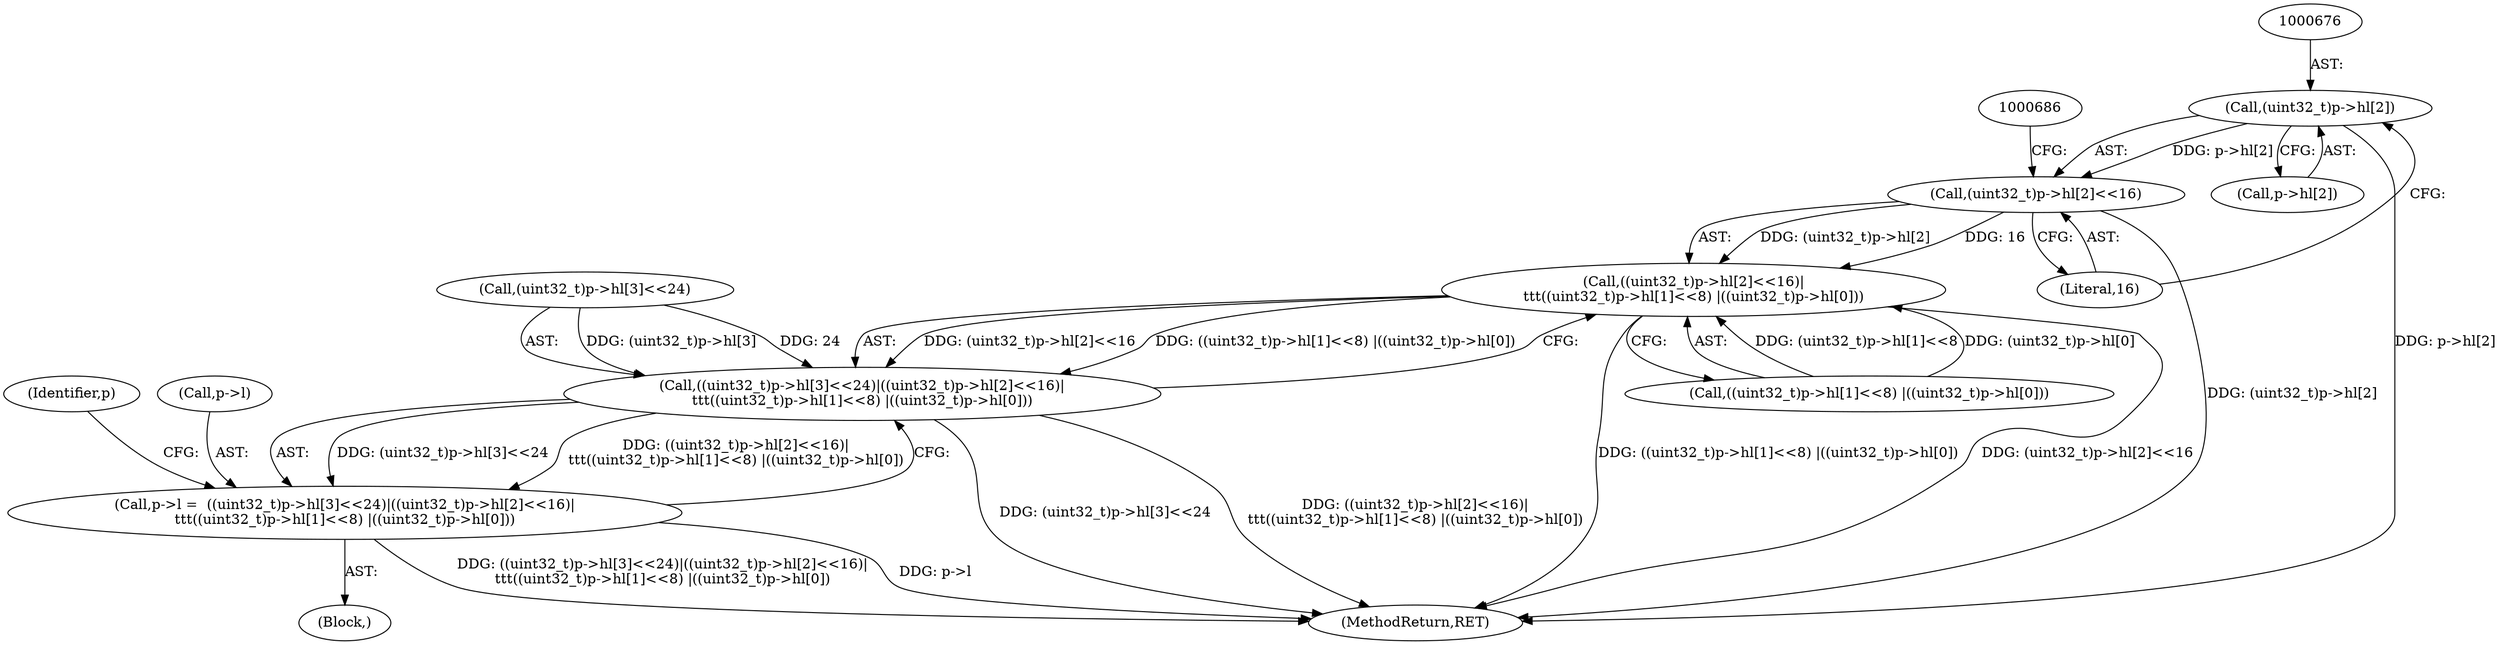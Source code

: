 digraph "0_file_27a14bc7ba285a0a5ebfdb55e54001aa11932b08@array" {
"1000675" [label="(Call,(uint32_t)p->hl[2])"];
"1000674" [label="(Call,(uint32_t)p->hl[2]<<16)"];
"1000673" [label="(Call,((uint32_t)p->hl[2]<<16)|\n\t\t\t((uint32_t)p->hl[1]<<8) |((uint32_t)p->hl[0]))"];
"1000663" [label="(Call,((uint32_t)p->hl[3]<<24)|((uint32_t)p->hl[2]<<16)|\n\t\t\t((uint32_t)p->hl[1]<<8) |((uint32_t)p->hl[0]))"];
"1000659" [label="(Call,p->l =  ((uint32_t)p->hl[3]<<24)|((uint32_t)p->hl[2]<<16)|\n\t\t\t((uint32_t)p->hl[1]<<8) |((uint32_t)p->hl[0]))"];
"1000674" [label="(Call,(uint32_t)p->hl[2]<<16)"];
"1000682" [label="(Literal,16)"];
"1000701" [label="(Identifier,p)"];
"1000660" [label="(Call,p->l)"];
"1000683" [label="(Call,((uint32_t)p->hl[1]<<8) |((uint32_t)p->hl[0]))"];
"1000673" [label="(Call,((uint32_t)p->hl[2]<<16)|\n\t\t\t((uint32_t)p->hl[1]<<8) |((uint32_t)p->hl[0]))"];
"1000663" [label="(Call,((uint32_t)p->hl[3]<<24)|((uint32_t)p->hl[2]<<16)|\n\t\t\t((uint32_t)p->hl[1]<<8) |((uint32_t)p->hl[0]))"];
"1000677" [label="(Call,p->hl[2])"];
"1000902" [label="(MethodReturn,RET)"];
"1000675" [label="(Call,(uint32_t)p->hl[2])"];
"1000659" [label="(Call,p->l =  ((uint32_t)p->hl[3]<<24)|((uint32_t)p->hl[2]<<16)|\n\t\t\t((uint32_t)p->hl[1]<<8) |((uint32_t)p->hl[0]))"];
"1000122" [label="(Block,)"];
"1000664" [label="(Call,(uint32_t)p->hl[3]<<24)"];
"1000675" -> "1000674"  [label="AST: "];
"1000675" -> "1000677"  [label="CFG: "];
"1000676" -> "1000675"  [label="AST: "];
"1000677" -> "1000675"  [label="AST: "];
"1000682" -> "1000675"  [label="CFG: "];
"1000675" -> "1000902"  [label="DDG: p->hl[2]"];
"1000675" -> "1000674"  [label="DDG: p->hl[2]"];
"1000674" -> "1000673"  [label="AST: "];
"1000674" -> "1000682"  [label="CFG: "];
"1000682" -> "1000674"  [label="AST: "];
"1000686" -> "1000674"  [label="CFG: "];
"1000674" -> "1000902"  [label="DDG: (uint32_t)p->hl[2]"];
"1000674" -> "1000673"  [label="DDG: (uint32_t)p->hl[2]"];
"1000674" -> "1000673"  [label="DDG: 16"];
"1000673" -> "1000663"  [label="AST: "];
"1000673" -> "1000683"  [label="CFG: "];
"1000683" -> "1000673"  [label="AST: "];
"1000663" -> "1000673"  [label="CFG: "];
"1000673" -> "1000902"  [label="DDG: ((uint32_t)p->hl[1]<<8) |((uint32_t)p->hl[0])"];
"1000673" -> "1000902"  [label="DDG: (uint32_t)p->hl[2]<<16"];
"1000673" -> "1000663"  [label="DDG: (uint32_t)p->hl[2]<<16"];
"1000673" -> "1000663"  [label="DDG: ((uint32_t)p->hl[1]<<8) |((uint32_t)p->hl[0])"];
"1000683" -> "1000673"  [label="DDG: (uint32_t)p->hl[1]<<8"];
"1000683" -> "1000673"  [label="DDG: (uint32_t)p->hl[0]"];
"1000663" -> "1000659"  [label="AST: "];
"1000664" -> "1000663"  [label="AST: "];
"1000659" -> "1000663"  [label="CFG: "];
"1000663" -> "1000902"  [label="DDG: (uint32_t)p->hl[3]<<24"];
"1000663" -> "1000902"  [label="DDG: ((uint32_t)p->hl[2]<<16)|\n\t\t\t((uint32_t)p->hl[1]<<8) |((uint32_t)p->hl[0])"];
"1000663" -> "1000659"  [label="DDG: (uint32_t)p->hl[3]<<24"];
"1000663" -> "1000659"  [label="DDG: ((uint32_t)p->hl[2]<<16)|\n\t\t\t((uint32_t)p->hl[1]<<8) |((uint32_t)p->hl[0])"];
"1000664" -> "1000663"  [label="DDG: (uint32_t)p->hl[3]"];
"1000664" -> "1000663"  [label="DDG: 24"];
"1000659" -> "1000122"  [label="AST: "];
"1000660" -> "1000659"  [label="AST: "];
"1000701" -> "1000659"  [label="CFG: "];
"1000659" -> "1000902"  [label="DDG: ((uint32_t)p->hl[3]<<24)|((uint32_t)p->hl[2]<<16)|\n\t\t\t((uint32_t)p->hl[1]<<8) |((uint32_t)p->hl[0])"];
"1000659" -> "1000902"  [label="DDG: p->l"];
}
